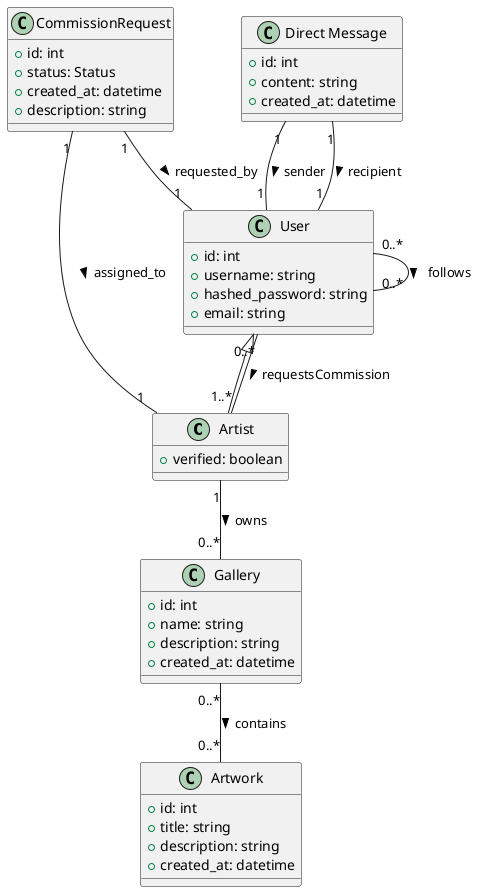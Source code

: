 @startuml

class "Artist" as A {
    +verified: boolean
}

class "CommissionRequest" as CR {
    +id: int
    +status: Status
    +created_at: datetime
    +description: string
}

class "Direct Message" as DM {
    +id: int
    +content: string
    +created_at: datetime
}

class "User" as U {
    +id: int
    +username: string
    +hashed_password: string
    +email: string
}

class "Gallery" as G {
    +id: int
    +name: string
    +description: string
    +created_at: datetime
}

class "Artwork" as W {
    +id: int
    +title: string
    +description: string
    +created_at: datetime
}

' Relationships
A "1" -- "0..*" G : owns >
U ^-- A
U "0..*" -- "0..*" U : follows >
U "0..*" -- "1..*" A  : requestsCommission >
CR "1" -- "1" U : requested_by >
CR "1" -- "1" A : assigned_to >
DM "1" -- "1" U : sender >
DM "1" -- "1" U : recipient >
G "0..*" -- "0..*" W : contains >
@enduml
